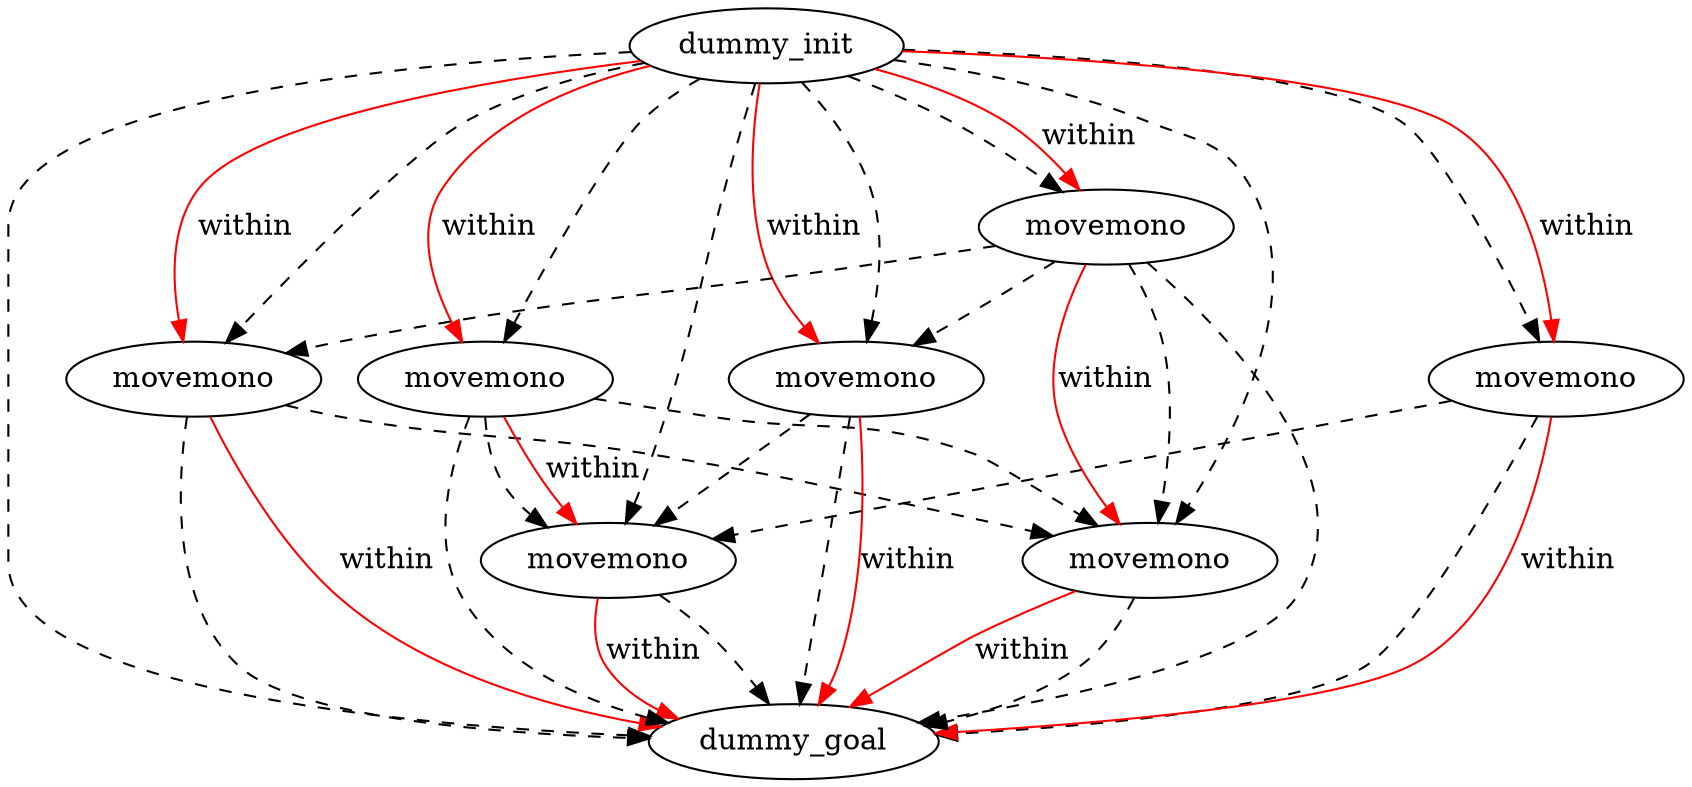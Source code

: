 digraph {
	"76f1a8e8-455d-c614-0301-a06c54a1c8a6" [label=dummy_init]
	"02a49e9a-2a8c-befe-cdef-bf070553c66b" [label=dummy_goal]
	"bc9b944f-c6a3-e5d4-53c9-6c608551e6e8" [label=movemono]
	"b0af70d2-4e3e-4f5f-0461-2c712eda833f" [label=movemono]
	"934b45a8-4716-5e93-9ceb-5b43fa0d3875" [label=movemono]
	"26c8fd99-fb0e-e501-06e7-d333944b2371" [label=movemono]
	"3492abcf-6938-edd8-717b-b519830080fc" [label=movemono]
	"50f15b8c-b6be-c014-3e1b-b73f0bd515d8" [label=movemono]
	"7a7b1e66-8659-22dd-17f7-18dba4ca0318" [label=movemono]
	"934b45a8-4716-5e93-9ceb-5b43fa0d3875" -> "50f15b8c-b6be-c014-3e1b-b73f0bd515d8" [color=black style=dashed]
	"bc9b944f-c6a3-e5d4-53c9-6c608551e6e8" -> "50f15b8c-b6be-c014-3e1b-b73f0bd515d8" [color=black style=dashed]
	"3492abcf-6938-edd8-717b-b519830080fc" -> "02a49e9a-2a8c-befe-cdef-bf070553c66b" [color=black style=dashed]
	"3492abcf-6938-edd8-717b-b519830080fc" -> "b0af70d2-4e3e-4f5f-0461-2c712eda833f" [color=black style=dashed]
	"76f1a8e8-455d-c614-0301-a06c54a1c8a6" -> "3492abcf-6938-edd8-717b-b519830080fc" [color=black style=dashed]
	"7a7b1e66-8659-22dd-17f7-18dba4ca0318" -> "bc9b944f-c6a3-e5d4-53c9-6c608551e6e8" [color=black style=dashed]
	"7a7b1e66-8659-22dd-17f7-18dba4ca0318" -> "26c8fd99-fb0e-e501-06e7-d333944b2371" [color=black style=dashed]
	"7a7b1e66-8659-22dd-17f7-18dba4ca0318" -> "50f15b8c-b6be-c014-3e1b-b73f0bd515d8" [color=black style=dashed]
	"76f1a8e8-455d-c614-0301-a06c54a1c8a6" -> "b0af70d2-4e3e-4f5f-0461-2c712eda833f" [color=black style=dashed]
	"76f1a8e8-455d-c614-0301-a06c54a1c8a6" -> "02a49e9a-2a8c-befe-cdef-bf070553c66b" [color=black style=dashed]
	"b0af70d2-4e3e-4f5f-0461-2c712eda833f" -> "02a49e9a-2a8c-befe-cdef-bf070553c66b" [color=black style=dashed]
	"76f1a8e8-455d-c614-0301-a06c54a1c8a6" -> "7a7b1e66-8659-22dd-17f7-18dba4ca0318" [color=black style=dashed]
	"7a7b1e66-8659-22dd-17f7-18dba4ca0318" -> "02a49e9a-2a8c-befe-cdef-bf070553c66b" [color=black style=dashed]
	"50f15b8c-b6be-c014-3e1b-b73f0bd515d8" -> "02a49e9a-2a8c-befe-cdef-bf070553c66b" [color=black style=dashed]
	"76f1a8e8-455d-c614-0301-a06c54a1c8a6" -> "50f15b8c-b6be-c014-3e1b-b73f0bd515d8" [color=black style=dashed]
	"26c8fd99-fb0e-e501-06e7-d333944b2371" -> "02a49e9a-2a8c-befe-cdef-bf070553c66b" [color=black style=dashed]
	"26c8fd99-fb0e-e501-06e7-d333944b2371" -> "b0af70d2-4e3e-4f5f-0461-2c712eda833f" [color=black style=dashed]
	"76f1a8e8-455d-c614-0301-a06c54a1c8a6" -> "26c8fd99-fb0e-e501-06e7-d333944b2371" [color=black style=dashed]
	"76f1a8e8-455d-c614-0301-a06c54a1c8a6" -> "bc9b944f-c6a3-e5d4-53c9-6c608551e6e8" [color=black style=dashed]
	"bc9b944f-c6a3-e5d4-53c9-6c608551e6e8" -> "02a49e9a-2a8c-befe-cdef-bf070553c66b" [color=black style=dashed]
	"934b45a8-4716-5e93-9ceb-5b43fa0d3875" -> "02a49e9a-2a8c-befe-cdef-bf070553c66b" [color=black style=dashed]
	"76f1a8e8-455d-c614-0301-a06c54a1c8a6" -> "934b45a8-4716-5e93-9ceb-5b43fa0d3875" [color=black style=dashed]
	"934b45a8-4716-5e93-9ceb-5b43fa0d3875" -> "b0af70d2-4e3e-4f5f-0461-2c712eda833f" [color=black style=dashed]
	"76f1a8e8-455d-c614-0301-a06c54a1c8a6" -> "bc9b944f-c6a3-e5d4-53c9-6c608551e6e8" [label=within color=red]
	"76f1a8e8-455d-c614-0301-a06c54a1c8a6" -> "3492abcf-6938-edd8-717b-b519830080fc" [label=within color=red]
	"50f15b8c-b6be-c014-3e1b-b73f0bd515d8" -> "02a49e9a-2a8c-befe-cdef-bf070553c66b" [label=within color=red]
	"26c8fd99-fb0e-e501-06e7-d333944b2371" -> "02a49e9a-2a8c-befe-cdef-bf070553c66b" [label=within color=red]
	"b0af70d2-4e3e-4f5f-0461-2c712eda833f" -> "02a49e9a-2a8c-befe-cdef-bf070553c66b" [label=within color=red]
	"76f1a8e8-455d-c614-0301-a06c54a1c8a6" -> "7a7b1e66-8659-22dd-17f7-18dba4ca0318" [label=within color=red]
	"bc9b944f-c6a3-e5d4-53c9-6c608551e6e8" -> "02a49e9a-2a8c-befe-cdef-bf070553c66b" [label=within color=red]
	"3492abcf-6938-edd8-717b-b519830080fc" -> "02a49e9a-2a8c-befe-cdef-bf070553c66b" [label=within color=red]
	"76f1a8e8-455d-c614-0301-a06c54a1c8a6" -> "934b45a8-4716-5e93-9ceb-5b43fa0d3875" [label=within color=red]
	"934b45a8-4716-5e93-9ceb-5b43fa0d3875" -> "b0af70d2-4e3e-4f5f-0461-2c712eda833f" [label=within color=red]
	"76f1a8e8-455d-c614-0301-a06c54a1c8a6" -> "26c8fd99-fb0e-e501-06e7-d333944b2371" [label=within color=red]
	"7a7b1e66-8659-22dd-17f7-18dba4ca0318" -> "50f15b8c-b6be-c014-3e1b-b73f0bd515d8" [label=within color=red]
}
